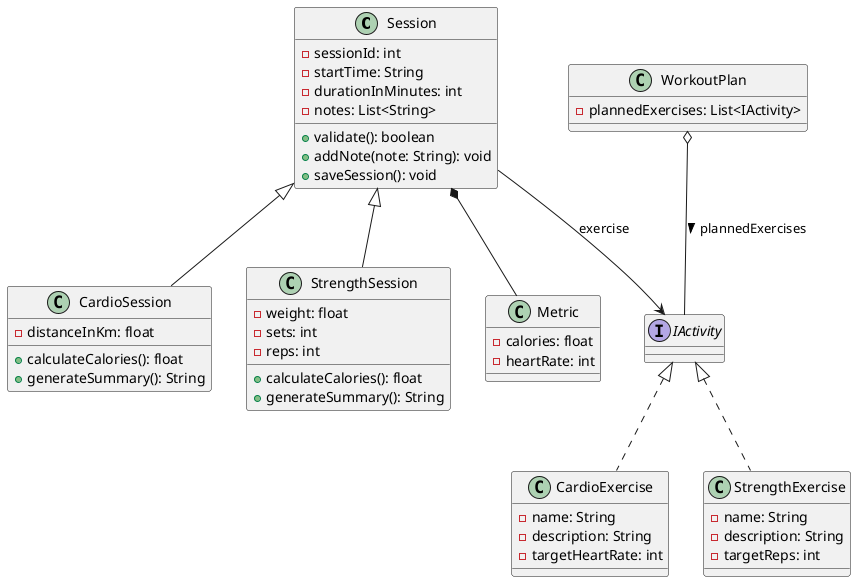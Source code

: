 ```plantuml
@startuml
class Session {
    - sessionId: int
    - startTime: String
    - durationInMinutes: int
    - notes: List<String>
    + validate(): boolean
    + addNote(note: String): void
    + saveSession(): void
}

class CardioSession {
    - distanceInKm: float
    + calculateCalories(): float
    + generateSummary(): String
}

class StrengthSession {
    - weight: float
    - sets: int
    - reps: int
    + calculateCalories(): float
    + generateSummary(): String
}

class Metric {
    - calories: float
    - heartRate: int
}

class WorkoutPlan {
    - plannedExercises: List<IActivity>
}

interface IActivity {
}

class CardioExercise {
    - name: String
    - description: String
    - targetHeartRate: int
}

class StrengthExercise {
    - name: String
    - description: String
    - targetReps: int
}

Session <|-- CardioSession
Session <|-- StrengthSession
Session *-- Metric
Session --> IActivity : exercise
WorkoutPlan o-- IActivity : plannedExercises >
IActivity <|.. CardioExercise
IActivity <|.. StrengthExercise
@enduml
